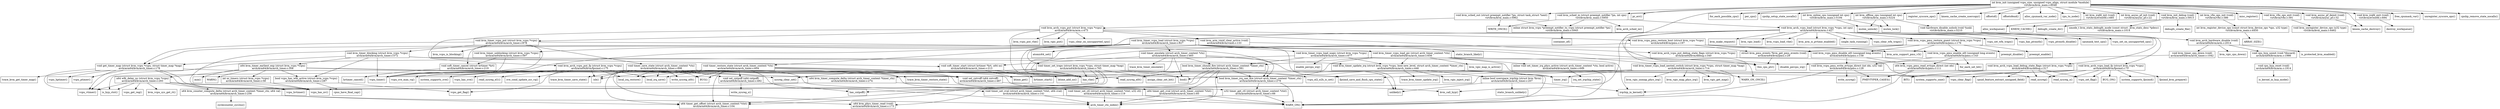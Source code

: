 // subgraph node: kvm_init
// subgraph edge: kvm_init->pr_err
// subgraph node: pr_err
// subgraph edge: kvm_init->WARN_ON_ONCE
// subgraph node: WARN_ON_ONCE
// subgraph edge: kvm_init->for_each_possible_cpu
// subgraph node: for_each_possible_cpu
// subgraph edge: kvm_init->per_cpu
// subgraph node: per_cpu
// subgraph edge: kvm_init->cpuhp_setup_state_nocalls
// subgraph node: cpuhp_setup_state_nocalls
// subgraph edge: kvm_init->kvm_online_cpu
// subgraph node: kvm_online_cpu
// subgraph edge: kvm_online_cpu->mutex_lock
// subgraph node: mutex_lock
// subgraph edge: kvm_online_cpu->mutex_unlock
// subgraph node: mutex_unlock
// subgraph edge: kvm_init->kvm_offline_cpu
// subgraph node: kvm_offline_cpu
// subgraph edge: kvm_offline_cpu->mutex_lock
// subgraph edge: kvm_offline_cpu->mutex_unlock
// subgraph edge: kvm_offline_cpu->hardware_disable_nolock
// subgraph node: hardware_disable_nolock
// subgraph edge: hardware_disable_nolock->kvm_arch_hardware_disable
// subgraph node: kvm_arch_hardware_disable
// subgraph edge: kvm_arch_hardware_disable->is_protected_kvm_enabled
// subgraph node: is_protected_kvm_enabled
// subgraph edge: kvm_arch_hardware_disable->cpu_hyp_uninit
// subgraph node: cpu_hyp_uninit
// subgraph edge: cpu_hyp_uninit->cpu_hyp_reset
// subgraph node: cpu_hyp_reset
// subgraph edge: cpu_hyp_reset->is_kernel_in_hyp_mode
// subgraph node: is_kernel_in_hyp_mode
// subgraph edge: kvm_arch_hardware_disable->kvm_timer_cpu_down
// subgraph node: kvm_timer_cpu_down
// subgraph edge: kvm_timer_cpu_down->disable_percpu_irq
// subgraph node: disable_percpu_irq
// subgraph edge: kvm_arch_hardware_disable->kvm_vgic_cpu_down
// subgraph node: kvm_vgic_cpu_down
// subgraph edge: kvm_init->register_syscore_ops
// subgraph node: register_syscore_ops
// subgraph edge: kvm_init->kmem_cache_create_usercopy
// subgraph node: kmem_cache_create_usercopy
// subgraph edge: kvm_init->offsetof
// subgraph node: offsetof
// subgraph edge: kvm_init->offsetofend
// subgraph node: offsetofend
// subgraph edge: kvm_init->alloc_cpumask_var_node
// subgraph node: alloc_cpumask_var_node
// subgraph edge: kvm_init->cpu_to_node
// subgraph node: cpu_to_node
// subgraph edge: kvm_init->kvm_irqfd_init
// subgraph node: kvm_irqfd_init
// subgraph edge: kvm_irqfd_init->alloc_workqueue
// subgraph node: alloc_workqueue
// subgraph edge: kvm_init->kvm_async_pf_init
// subgraph node: kvm_async_pf_init
// subgraph edge: kvm_async_pf_init->KMEM_CACHE
// subgraph node: KMEM_CACHE
// subgraph edge: kvm_init->kvm_sched_in
// subgraph node: kvm_sched_in
// subgraph edge: kvm_sched_in->WRITE_ONCE
// subgraph node: WRITE_ONCE
// subgraph edge: kvm_sched_in->kvm_arch_vcpu_load
// subgraph node: kvm_arch_vcpu_load
// subgraph edge: kvm_arch_vcpu_load->has_vhe
// subgraph node: has_vhe
// subgraph edge: kvm_arch_vcpu_load->kvm_call_hyp
// subgraph node: kvm_call_hyp
// subgraph edge: kvm_arch_vcpu_load->kvm_vcpu_pmu_restore_guest
// subgraph node: kvm_vcpu_pmu_restore_guest
// subgraph edge: kvm_vcpu_pmu_restore_guest->preempt_disable
// subgraph node: preempt_disable
// subgraph edge: kvm_vcpu_pmu_restore_guest->preempt_enable
// subgraph node: preempt_enable
// subgraph edge: kvm_vcpu_pmu_restore_guest->has_vhe
// subgraph edge: kvm_vcpu_pmu_restore_guest->kvm_arm_support_pmu_v3
// subgraph node: kvm_arm_support_pmu_v3
// subgraph edge: kvm_vcpu_pmu_restore_guest->kvm_get_pmu_events
// subgraph node: kvm_get_pmu_events
// subgraph edge: kvm_get_pmu_events->this_cpu_ptr
// subgraph node: this_cpu_ptr
// subgraph edge: kvm_vcpu_pmu_restore_guest->kvm_vcpu_pmu_enable_el0
// subgraph node: kvm_vcpu_pmu_enable_el0
// subgraph edge: kvm_vcpu_pmu_enable_el0->for_each_set_bit
// subgraph node: for_each_set_bit
// subgraph edge: kvm_vcpu_pmu_enable_el0->kvm_vcpu_pmu_read_evtype_direct
// subgraph node: kvm_vcpu_pmu_read_evtype_direct
// subgraph edge: kvm_vcpu_pmu_read_evtype_direct->WARN_ON
// subgraph node: WARN_ON
// subgraph edge: kvm_vcpu_pmu_read_evtype_direct->read_sysreg
// subgraph node: read_sysreg
// subgraph edge: kvm_vcpu_pmu_read_evtype_direct->PMEVTYPER_CASES
// subgraph node: PMEVTYPER_CASES
// subgraph edge: kvm_vcpu_pmu_enable_el0->kvm_vcpu_pmu_write_evtype_direct
// subgraph node: kvm_vcpu_pmu_write_evtype_direct
// subgraph edge: kvm_vcpu_pmu_write_evtype_direct->WARN_ON
// subgraph edge: kvm_vcpu_pmu_write_evtype_direct->PMEVTYPER_CASES
// subgraph edge: kvm_vcpu_pmu_write_evtype_direct->write_sysreg
// subgraph node: write_sysreg
// subgraph edge: kvm_vcpu_pmu_restore_guest->kvm_vcpu_pmu_disable_el0
// subgraph node: kvm_vcpu_pmu_disable_el0
// subgraph edge: kvm_vcpu_pmu_disable_el0->for_each_set_bit
// subgraph edge: kvm_vcpu_pmu_disable_el0->kvm_vcpu_pmu_read_evtype_direct
// subgraph edge: kvm_vcpu_pmu_disable_el0->kvm_vcpu_pmu_write_evtype_direct
// subgraph edge: kvm_arch_vcpu_load->kvm_make_request
// subgraph node: kvm_make_request
// subgraph edge: kvm_arch_vcpu_load->this_cpu_ptr
// subgraph edge: kvm_arch_vcpu_load->kvm_vgic_load
// subgraph node: kvm_vgic_load
// subgraph edge: kvm_arch_vcpu_load->kvm_timer_vcpu_load
// subgraph node: kvm_timer_vcpu_load
// subgraph edge: kvm_timer_vcpu_load->vcpu_has_nv
// subgraph node: vcpu_has_nv
// subgraph edge: kvm_timer_vcpu_load->get_timer_map
// subgraph node: get_timer_map
// subgraph edge: get_timer_map->vcpu_has_nv
// subgraph edge: get_timer_map->is_hyp_ctxt
// subgraph node: is_hyp_ctxt
// subgraph edge: get_timer_map->vcpu_hvtimer
// subgraph node: vcpu_hvtimer
// subgraph edge: get_timer_map->vcpu_hptimer
// subgraph node: vcpu_hptimer
// subgraph edge: get_timer_map->vcpu_vtimer
// subgraph node: vcpu_vtimer
// subgraph edge: get_timer_map->vcpu_ptimer
// subgraph node: vcpu_ptimer
// subgraph edge: get_timer_map->has_vhe
// subgraph edge: get_timer_map->trace_kvm_get_timer_map
// subgraph node: trace_kvm_get_timer_map
// subgraph edge: kvm_timer_vcpu_load->timer_emulate
// subgraph node: timer_emulate
// subgraph edge: timer_emulate->bool
// subgraph node: bool
// subgraph edge: timer_emulate->kvm_timer_should_fire
// subgraph node: kvm_timer_should_fire
// subgraph edge: kvm_timer_should_fire->kvm_phys_timer_read
// subgraph node: kvm_phys_timer_read
// subgraph edge: kvm_timer_should_fire->timer_get_offset
// subgraph node: timer_get_offset
// subgraph edge: kvm_timer_should_fire->arch_timer_ctx_index
// subgraph node: arch_timer_ctx_index
// subgraph edge: kvm_timer_should_fire->kvm_timer_irq_can_fire
// subgraph node: kvm_timer_irq_can_fire
// subgraph edge: kvm_timer_irq_can_fire->WARN_ON
// subgraph edge: kvm_timer_irq_can_fire->timer_get_ctl
// subgraph node: timer_get_ctl
// subgraph edge: timer_get_ctl->arch_timer_ctx_index
// subgraph edge: timer_get_ctl->WARN_ON
// subgraph edge: kvm_timer_should_fire->read_sysreg_el0
// subgraph node: read_sysreg_el0
// subgraph edge: kvm_timer_should_fire->timer_get_cval
// subgraph node: timer_get_cval
// subgraph edge: timer_get_cval->arch_timer_ctx_index
// subgraph edge: timer_get_cval->WARN_ON
// subgraph edge: timer_emulate->trace_kvm_timer_emulate
// subgraph node: trace_kvm_timer_emulate
// subgraph edge: timer_emulate->kvm_timer_update_irq
// subgraph node: kvm_timer_update_irq
// subgraph edge: kvm_timer_update_irq->WARN_ON
// subgraph edge: kvm_timer_update_irq->trace_kvm_timer_update_irq
// subgraph node: trace_kvm_timer_update_irq
// subgraph edge: kvm_timer_update_irq->timer_irq
// subgraph node: timer_irq
// subgraph edge: kvm_timer_update_irq->userspace_irqchip
// subgraph node: userspace_irqchip
// subgraph edge: userspace_irqchip->static_branch_unlikely
// subgraph node: static_branch_unlikely
// subgraph edge: userspace_irqchip->unlikely
// subgraph node: unlikely
// subgraph edge: userspace_irqchip->irqchip_in_kernel
// subgraph node: irqchip_in_kernel
// subgraph edge: kvm_timer_update_irq->kvm_vgic_inject_irq
// subgraph node: kvm_vgic_inject_irq
// subgraph edge: timer_emulate->kvm_timer_irq_can_fire
// subgraph edge: timer_emulate->soft_timer_start
// subgraph node: soft_timer_start
// subgraph edge: soft_timer_start->hrtimer_start
// subgraph node: hrtimer_start
// subgraph edge: soft_timer_start->ktime_add_ns
// subgraph node: ktime_add_ns
// subgraph edge: soft_timer_start->ktime_get
// subgraph node: ktime_get
// subgraph edge: timer_emulate->kvm_timer_compute_delta
// subgraph node: kvm_timer_compute_delta
// subgraph edge: kvm_timer_compute_delta->timer_get_cval
// subgraph edge: kvm_timer_compute_delta->kvm_counter_compute_delta
// subgraph node: kvm_counter_compute_delta
// subgraph edge: kvm_counter_compute_delta->kvm_phys_timer_read
// subgraph edge: kvm_counter_compute_delta->timer_get_offset
// subgraph edge: kvm_counter_compute_delta->cyclecounter_cyc2ns
// subgraph node: cyclecounter_cyc2ns
// subgraph edge: kvm_timer_vcpu_load->timer_restore_state
// subgraph node: timer_restore_state
// subgraph edge: timer_restore_state->BUG
// subgraph node: BUG
// subgraph edge: timer_restore_state->timer_get_offset
// subgraph edge: timer_restore_state->arch_timer_ctx_index
// subgraph edge: timer_restore_state->timer_get_cval
// subgraph edge: timer_restore_state->timer_get_ctl
// subgraph edge: timer_restore_state->vcpu_timer
// subgraph node: vcpu_timer
// subgraph edge: timer_restore_state->local_irq_save
// subgraph node: local_irq_save
// subgraph edge: timer_restore_state->write_sysreg_el0
// subgraph node: write_sysreg_el0
// subgraph edge: timer_restore_state->isb
// subgraph node: isb
// subgraph edge: timer_restore_state->set_cntvoff
// subgraph node: set_cntvoff
// subgraph edge: set_cntvoff->kvm_call_hyp
// subgraph edge: timer_restore_state->set_cntpoff
// subgraph node: set_cntpoff
// subgraph edge: set_cntpoff->has_cntpoff
// subgraph node: has_cntpoff
// subgraph edge: set_cntpoff->write_sysreg_s
// subgraph node: write_sysreg_s
// subgraph edge: timer_restore_state->local_irq_restore
// subgraph node: local_irq_restore
// subgraph edge: timer_restore_state->trace_kvm_timer_restore_state
// subgraph node: trace_kvm_timer_restore_state
// subgraph edge: kvm_timer_vcpu_load->unlikely
// subgraph edge: kvm_timer_vcpu_load->vcpu_timer
// subgraph edge: kvm_timer_vcpu_load->static_branch_likely
// subgraph node: static_branch_likely
// subgraph edge: kvm_timer_vcpu_load->kvm_timer_vcpu_load_nested_switch
// subgraph node: kvm_timer_vcpu_load_nested_switch
// subgraph edge: kvm_timer_vcpu_load_nested_switch->vcpu_hvtimer
// subgraph edge: kvm_timer_vcpu_load_nested_switch->timer_irq
// subgraph edge: kvm_timer_vcpu_load_nested_switch->irqchip_in_kernel
// subgraph edge: kvm_timer_vcpu_load_nested_switch->vcpu_el2_e2h_is_set
// subgraph node: vcpu_el2_e2h_is_set
// subgraph edge: kvm_timer_vcpu_load_nested_switch->WARN_ON_ONCE
// subgraph edge: kvm_timer_vcpu_load_nested_switch->kvm_vgic_get_map
// subgraph node: kvm_vgic_get_map
// subgraph edge: kvm_timer_vcpu_load_nested_switch->kvm_vgic_unmap_phys_irq
// subgraph node: kvm_vgic_unmap_phys_irq
// subgraph edge: kvm_timer_vcpu_load_nested_switch->kvm_vgic_map_phys_irq
// subgraph node: kvm_vgic_map_phys_irq
// subgraph edge: kvm_timer_vcpu_load->kvm_timer_vcpu_load_gic
// subgraph node: kvm_timer_vcpu_load_gic
// subgraph edge: kvm_timer_vcpu_load_gic->bool
// subgraph edge: kvm_timer_vcpu_load_gic->kvm_timer_should_fire
// subgraph edge: kvm_timer_vcpu_load_gic->kvm_timer_update_irq
// subgraph edge: kvm_timer_vcpu_load_gic->timer_irq
// subgraph edge: kvm_timer_vcpu_load_gic->irqchip_in_kernel
// subgraph edge: kvm_timer_vcpu_load_gic->kvm_vgic_map_is_active
// subgraph node: kvm_vgic_map_is_active
// subgraph edge: kvm_timer_vcpu_load_gic->set_timer_irq_phys_active
// subgraph node: set_timer_irq_phys_active
// subgraph edge: set_timer_irq_phys_active->WARN_ON
// subgraph edge: set_timer_irq_phys_active->irq_set_irqchip_state
// subgraph node: irq_set_irqchip_state
// subgraph edge: kvm_timer_vcpu_load->kvm_timer_vcpu_load_nogic
// subgraph node: kvm_timer_vcpu_load_nogic
// subgraph edge: kvm_timer_vcpu_load_nogic->vcpu_vtimer
// subgraph edge: kvm_timer_vcpu_load_nogic->kvm_timer_should_fire
// subgraph edge: kvm_timer_vcpu_load_nogic->kvm_timer_update_irq
// subgraph edge: kvm_timer_vcpu_load_nogic->disable_percpu_irq
// subgraph edge: kvm_timer_vcpu_load_nogic->enable_percpu_irq
// subgraph node: enable_percpu_irq
// subgraph edge: kvm_timer_vcpu_load->kvm_timer_unblocking
// subgraph node: kvm_timer_unblocking
// subgraph edge: kvm_timer_unblocking->soft_timer_cancel
// subgraph node: soft_timer_cancel
// subgraph edge: soft_timer_cancel->hrtimer_cancel
// subgraph node: hrtimer_cancel
// subgraph edge: kvm_timer_unblocking->vcpu_timer
// subgraph edge: kvm_timer_vcpu_load->timer_set_traps
// subgraph node: timer_set_traps
// subgraph edge: timer_set_traps->vcpu_has_nv
// subgraph edge: timer_set_traps->is_hyp_ctxt
// subgraph edge: timer_set_traps->has_vhe
// subgraph edge: timer_set_traps->timer_get_offset
// subgraph edge: timer_set_traps->bool
// subgraph edge: timer_set_traps->has_cntpoff
// subgraph edge: timer_set_traps->vcpu_el2_e2h_is_set
// subgraph edge: timer_set_traps->sysreg_clear_set
// subgraph node: sysreg_clear_set
// subgraph edge: timer_set_traps->assign_clear_set_bit
// subgraph node: assign_clear_set_bit
// subgraph edge: kvm_arch_vcpu_load->kvm_vcpu_load_vhe
// subgraph node: kvm_vcpu_load_vhe
// subgraph edge: kvm_arch_vcpu_load->kvm_arch_vcpu_load_fp
// subgraph node: kvm_arch_vcpu_load_fp
// subgraph edge: kvm_arch_vcpu_load_fp->BUG_ON
// subgraph node: BUG_ON
// subgraph edge: kvm_arch_vcpu_load_fp->read_sysreg
// subgraph edge: kvm_arch_vcpu_load_fp->vcpu_clear_flag
// subgraph node: vcpu_clear_flag
// subgraph edge: kvm_arch_vcpu_load_fp->system_supports_sme
// subgraph node: system_supports_sme
// subgraph edge: kvm_arch_vcpu_load_fp->fpsimd_save_and_flush_cpu_state
// subgraph node: fpsimd_save_and_flush_cpu_state
// subgraph edge: kvm_arch_vcpu_load_fp->system_supports_fpsimd
// subgraph node: system_supports_fpsimd
// subgraph edge: kvm_arch_vcpu_load_fp->fpsimd_kvm_prepare
// subgraph node: fpsimd_kvm_prepare
// subgraph edge: kvm_arch_vcpu_load_fp->vcpu_set_flag
// subgraph node: vcpu_set_flag
// subgraph edge: kvm_arch_vcpu_load_fp->read_sysreg_s
// subgraph node: read_sysreg_s
// subgraph edge: kvm_arch_vcpu_load->kvm_arm_is_pvtime_enabled
// subgraph node: kvm_arm_is_pvtime_enabled
// subgraph edge: kvm_arch_vcpu_load->single_task_running
// subgraph node: single_task_running
// subgraph edge: kvm_arch_vcpu_load->vcpu_clear_wfx_traps
// subgraph node: vcpu_clear_wfx_traps
// subgraph edge: kvm_arch_vcpu_load->vcpu_set_wfx_traps
// subgraph node: vcpu_set_wfx_traps
// subgraph edge: kvm_arch_vcpu_load->vcpu_has_ptrauth
// subgraph node: vcpu_has_ptrauth
// subgraph edge: kvm_arch_vcpu_load->vcpu_ptrauth_disable
// subgraph node: vcpu_ptrauth_disable
// subgraph edge: kvm_arch_vcpu_load->kvm_arch_vcpu_load_debug_state_flags
// subgraph node: kvm_arch_vcpu_load_debug_state_flags
// subgraph edge: kvm_arch_vcpu_load_debug_state_flags->has_vhe
// subgraph edge: kvm_arch_vcpu_load_debug_state_flags->read_sysreg
// subgraph edge: kvm_arch_vcpu_load_debug_state_flags->BIT
// subgraph node: BIT
// subgraph edge: kvm_arch_vcpu_load_debug_state_flags->vcpu_set_flag
// subgraph edge: kvm_arch_vcpu_load_debug_state_flags->read_sysreg_s
// subgraph edge: kvm_arch_vcpu_load_debug_state_flags->cpuid_feature_extract_unsigned_field
// subgraph node: cpuid_feature_extract_unsigned_field
// subgraph edge: kvm_arch_vcpu_load->cpumask_test_cpu
// subgraph node: cpumask_test_cpu
// subgraph edge: kvm_arch_vcpu_load->vcpu_set_on_unsupported_cpu
// subgraph node: vcpu_set_on_unsupported_cpu
// subgraph edge: kvm_sched_in->preempt_notifier_to_vcpu
// subgraph node: preempt_notifier_to_vcpu
// subgraph edge: preempt_notifier_to_vcpu->container_of
// subgraph node: container_of
// subgraph edge: kvm_sched_in->kvm_arch_sched_in
// subgraph node: kvm_arch_sched_in
// subgraph edge: kvm_init->kvm_sched_out
// subgraph node: kvm_sched_out
// subgraph edge: kvm_sched_out->WRITE_ONCE
// subgraph edge: kvm_sched_out->kvm_arch_vcpu_put
// subgraph node: kvm_arch_vcpu_put
// subgraph edge: kvm_arch_vcpu_put->has_vhe
// subgraph edge: kvm_arch_vcpu_put->kvm_arch_vcpu_put_debug_state_flags
// subgraph node: kvm_arch_vcpu_put_debug_state_flags
// subgraph edge: kvm_arch_vcpu_put_debug_state_flags->vcpu_clear_flag
// subgraph edge: kvm_arch_vcpu_put->kvm_arch_vcpu_put_fp
// subgraph node: kvm_arch_vcpu_put_fp
// subgraph edge: kvm_arch_vcpu_put_fp->vcpu_has_sve
// subgraph node: vcpu_has_sve
// subgraph edge: kvm_arch_vcpu_put_fp->vcpu_get_flag
// subgraph node: vcpu_get_flag
// subgraph edge: kvm_arch_vcpu_put_fp->has_vhe
// subgraph edge: kvm_arch_vcpu_put_fp->local_irq_save
// subgraph edge: kvm_arch_vcpu_put_fp->isb
// subgraph edge: kvm_arch_vcpu_put_fp->local_irq_restore
// subgraph edge: kvm_arch_vcpu_put_fp->system_supports_sme
// subgraph edge: kvm_arch_vcpu_put_fp->sysreg_clear_set
// subgraph edge: kvm_arch_vcpu_put_fp->read_sysreg_el1
// subgraph node: read_sysreg_el1
// subgraph edge: kvm_arch_vcpu_put_fp->sve_cond_update_zcr_vq
// subgraph node: sve_cond_update_zcr_vq
// subgraph edge: kvm_arch_vcpu_put_fp->vcpu_sve_max_vq
// subgraph node: vcpu_sve_max_vq
// subgraph edge: kvm_arch_vcpu_put_fp->fpsimd_save_and_flush_cpu_state
// subgraph edge: kvm_arch_vcpu_put_fp->system_supports_sve
// subgraph node: system_supports_sve
// subgraph edge: kvm_arch_vcpu_put->kvm_vcpu_put_vhe
// subgraph node: kvm_vcpu_put_vhe
// subgraph edge: kvm_arch_vcpu_put->kvm_timer_vcpu_put
// subgraph node: kvm_timer_vcpu_put
// subgraph edge: kvm_timer_vcpu_put->get_timer_map
// subgraph edge: kvm_timer_vcpu_put->soft_timer_cancel
// subgraph edge: kvm_timer_vcpu_put->timer_save_state
// subgraph node: timer_save_state
// subgraph edge: timer_save_state->BUG
// subgraph edge: timer_save_state->timer_set_cval
// subgraph node: timer_set_cval
// subgraph edge: timer_set_cval->arch_timer_ctx_index
// subgraph edge: timer_set_cval->WARN_ON
// subgraph edge: timer_save_state->timer_get_offset
// subgraph edge: timer_save_state->timer_set_ctl
// subgraph node: timer_set_ctl
// subgraph edge: timer_set_ctl->arch_timer_ctx_index
// subgraph edge: timer_set_ctl->WARN_ON
// subgraph edge: timer_save_state->arch_timer_ctx_index
// subgraph edge: timer_save_state->read_sysreg_el0
// subgraph edge: timer_save_state->vcpu_timer
// subgraph edge: timer_save_state->local_irq_save
// subgraph edge: timer_save_state->write_sysreg_el0
// subgraph edge: timer_save_state->isb
// subgraph edge: timer_save_state->set_cntvoff
// subgraph edge: timer_save_state->set_cntpoff
// subgraph edge: timer_save_state->trace_kvm_timer_save_state
// subgraph node: trace_kvm_timer_save_state
// subgraph edge: timer_save_state->local_irq_restore
// subgraph edge: kvm_timer_vcpu_put->unlikely
// subgraph edge: kvm_timer_vcpu_put->vcpu_timer
// subgraph edge: kvm_timer_vcpu_put->kvm_vcpu_is_blocking
// subgraph node: kvm_vcpu_is_blocking
// subgraph edge: kvm_timer_vcpu_put->kvm_timer_blocking
// subgraph node: kvm_timer_blocking
// subgraph edge: kvm_timer_blocking->get_timer_map
// subgraph edge: kvm_timer_blocking->kvm_timer_irq_can_fire
// subgraph edge: kvm_timer_blocking->soft_timer_start
// subgraph edge: kvm_timer_blocking->vcpu_timer
// subgraph edge: kvm_timer_blocking->vcpu_has_wfit_active
// subgraph node: vcpu_has_wfit_active
// subgraph edge: vcpu_has_wfit_active->vcpu_get_flag
// subgraph edge: vcpu_has_wfit_active->cpus_have_final_cap
// subgraph node: cpus_have_final_cap
// subgraph edge: kvm_timer_blocking->kvm_timer_earliest_exp
// subgraph node: kvm_timer_earliest_exp
// subgraph edge: kvm_timer_earliest_exp->kvm_timer_irq_can_fire
// subgraph edge: kvm_timer_earliest_exp->kvm_timer_compute_delta
// subgraph edge: kvm_timer_earliest_exp->min
// subgraph node: min
// subgraph edge: kvm_timer_earliest_exp->vcpu_has_wfit_active
// subgraph edge: kvm_timer_earliest_exp->nr_timers
// subgraph node: nr_timers
// subgraph edge: nr_timers->vcpu_has_nv
// subgraph edge: kvm_timer_earliest_exp->WARN
// subgraph node: WARN
// subgraph edge: kvm_timer_earliest_exp->wfit_delay_ns
// subgraph node: wfit_delay_ns
// subgraph edge: wfit_delay_ns->vcpu_has_nv
// subgraph edge: wfit_delay_ns->is_hyp_ctxt
// subgraph edge: wfit_delay_ns->vcpu_hvtimer
// subgraph edge: wfit_delay_ns->vcpu_vtimer
// subgraph edge: wfit_delay_ns->kvm_counter_compute_delta
// subgraph edge: wfit_delay_ns->vcpu_get_reg
// subgraph node: vcpu_get_reg
// subgraph edge: wfit_delay_ns->kvm_vcpu_sys_get_rt
// subgraph node: kvm_vcpu_sys_get_rt
// subgraph edge: kvm_arch_vcpu_put->kvm_vgic_put
// subgraph node: kvm_vgic_put
// subgraph edge: kvm_arch_vcpu_put->kvm_vcpu_pmu_restore_host
// subgraph node: kvm_vcpu_pmu_restore_host
// subgraph edge: kvm_vcpu_pmu_restore_host->has_vhe
// subgraph edge: kvm_vcpu_pmu_restore_host->kvm_arm_support_pmu_v3
// subgraph edge: kvm_vcpu_pmu_restore_host->kvm_get_pmu_events
// subgraph edge: kvm_vcpu_pmu_restore_host->kvm_vcpu_pmu_enable_el0
// subgraph edge: kvm_vcpu_pmu_restore_host->kvm_vcpu_pmu_disable_el0
// subgraph edge: kvm_arch_vcpu_put->kvm_arm_vmid_clear_active
// subgraph node: kvm_arm_vmid_clear_active
// subgraph edge: kvm_arm_vmid_clear_active->this_cpu_ptr
// subgraph edge: kvm_arm_vmid_clear_active->atomic64_set
// subgraph node: atomic64_set
// subgraph edge: kvm_arch_vcpu_put->vcpu_clear_on_unsupported_cpu
// subgraph node: vcpu_clear_on_unsupported_cpu
// subgraph edge: kvm_sched_out->preempt_notifier_to_vcpu
// subgraph edge: kvm_init->kvm_init_debug
// subgraph node: kvm_init_debug
// subgraph edge: kvm_init_debug->debugfs_create_dir
// subgraph node: debugfs_create_dir
// subgraph edge: kvm_init_debug->kvm_stats_debugfs_mode
// subgraph node: kvm_stats_debugfs_mode
// subgraph edge: kvm_init_debug->debugfs_create_file
// subgraph node: debugfs_create_file
// subgraph edge: kvm_init->kvm_vfio_ops_init
// subgraph node: kvm_vfio_ops_init
// subgraph edge: kvm_vfio_ops_init->kvm_register_device_ops
// subgraph node: kvm_register_device_ops
// subgraph edge: kvm_register_device_ops->ARRAY_SIZE
// subgraph node: ARRAY_SIZE
// subgraph edge: kvm_init->misc_register
// subgraph node: misc_register
// subgraph edge: kvm_init->kvm_vfio_ops_exit
// subgraph node: kvm_vfio_ops_exit
// subgraph edge: kvm_vfio_ops_exit->kvm_unregister_device_ops
// subgraph node: kvm_unregister_device_ops
// subgraph edge: kvm_init->kvm_async_pf_deinit
// subgraph node: kvm_async_pf_deinit
// subgraph edge: kvm_async_pf_deinit->kmem_cache_destroy
// subgraph node: kmem_cache_destroy
// subgraph edge: kvm_init->kvm_irqfd_exit
// subgraph node: kvm_irqfd_exit
// subgraph edge: kvm_irqfd_exit->destroy_workqueue
// subgraph node: destroy_workqueue
// subgraph edge: kvm_init->free_cpumask_var
// subgraph node: free_cpumask_var
// subgraph edge: kvm_init->kmem_cache_destroy
// subgraph edge: kvm_init->unregister_syscore_ops
// subgraph node: unregister_syscore_ops
// subgraph edge: kvm_init->cpuhp_remove_state_nocalls
// subgraph node: cpuhp_remove_state_nocalls
digraph gvpr_result {
	node [shape=box];
	vcpu_has_sve	[label="vcpu_has_sve()"];
	vcpu_get_flag	[label="vcpu_get_flag()"];
	vcpu_has_nv	[label="vcpu_has_nv()"];
	BUG	[label="BUG()"];
	get_timer_map	[label="void get_timer_map (struct kvm_vcpu *vcpu, struct timer_map *map)
arch/arm64/kvm/arch_timer.c:178"];
	get_timer_map -> vcpu_has_nv;
	is_hyp_ctxt	[label="is_hyp_ctxt()"];
	get_timer_map -> is_hyp_ctxt;
	vcpu_hvtimer	[label="vcpu_hvtimer()"];
	get_timer_map -> vcpu_hvtimer;
	vcpu_hptimer	[label="vcpu_hptimer()"];
	get_timer_map -> vcpu_hptimer;
	vcpu_vtimer	[label="vcpu_vtimer()"];
	get_timer_map -> vcpu_vtimer;
	vcpu_ptimer	[label="vcpu_ptimer()"];
	get_timer_map -> vcpu_ptimer;
	has_vhe	[label="has_vhe()"];
	get_timer_map -> has_vhe;
	trace_kvm_get_timer_map	[label="trace_kvm_get_timer_map()"];
	get_timer_map -> trace_kvm_get_timer_map;
	soft_timer_cancel	[label="void soft_timer_cancel (struct hrtimer *hrt)
arch/arm64/kvm/arch_timer.c:219"];
	hrtimer_cancel	[label="hrtimer_cancel()"];
	soft_timer_cancel -> hrtimer_cancel;
	timer_emulate	[label="void timer_emulate (struct arch_timer_context *ctx)
arch/arm64/kvm/arch_timer.c:465"];
	bool	[label="bool()"];
	timer_emulate -> bool;
	kvm_timer_should_fire	[label="bool kvm_timer_should_fire (struct arch_timer_context *timer_ctx)
arch/arm64/kvm/arch_timer.c:381"];
	timer_emulate -> kvm_timer_should_fire;
	trace_kvm_timer_emulate	[label="trace_kvm_timer_emulate()"];
	timer_emulate -> trace_kvm_timer_emulate;
	kvm_timer_update_irq	[label="void kvm_timer_update_irq (struct kvm_vcpu *vcpu, bool new_level, struct arch_timer_context *timer_ctx)
arch/arm64/kvm/arch_timer.c:\
446"];
	timer_emulate -> kvm_timer_update_irq;
	kvm_timer_irq_can_fire	[label="bool kvm_timer_irq_can_fire (struct arch_timer_context *timer_ctx)
arch/arm64/kvm/arch_timer.c:279"];
	timer_emulate -> kvm_timer_irq_can_fire;
	soft_timer_start	[label="void soft_timer_start (struct hrtimer *hrt, u64 ns)
arch/arm64/kvm/arch_timer.c:213"];
	timer_emulate -> soft_timer_start;
	kvm_timer_compute_delta	[label="u64 kvm_timer_compute_delta (struct arch_timer_context *timer_ctx)
arch/arm64/kvm/arch_timer.c:274"];
	timer_emulate -> kvm_timer_compute_delta;
	preempt_disable	[label="preempt_disable()"];
	timer_save_state	[label="void timer_save_state (struct arch_timer_context *ctx)
arch/arm64/kvm/arch_timer.c:498"];
	timer_save_state -> BUG;
	timer_set_cval	[label="void timer_set_cval (struct arch_timer_context *ctxt, u64 cval)
arch/arm64/kvm/arch_timer.c:141"];
	timer_save_state -> timer_set_cval;
	timer_get_offset	[label="u64 timer_get_offset (struct arch_timer_context *ctxt)
arch/arm64/kvm/arch_timer.c:104"];
	timer_save_state -> timer_get_offset;
	timer_set_ctl	[label="void timer_set_ctl (struct arch_timer_context *ctxt, u32 ctl)
arch/arm64/kvm/arch_timer.c:119"];
	timer_save_state -> timer_set_ctl;
	arch_timer_ctx_index	[label="arch_timer_ctx_index()"];
	timer_save_state -> arch_timer_ctx_index;
	read_sysreg_el0	[label="read_sysreg_el0()"];
	timer_save_state -> read_sysreg_el0;
	vcpu_timer	[label="vcpu_timer()"];
	timer_save_state -> vcpu_timer;
	local_irq_save	[label="local_irq_save()"];
	timer_save_state -> local_irq_save;
	write_sysreg_el0	[label="write_sysreg_el0()"];
	timer_save_state -> write_sysreg_el0;
	isb	[label="isb()"];
	timer_save_state -> isb;
	set_cntvoff	[label="void set_cntvoff (u64 cntvoff)
arch/arm64/kvm/arch_timer.c:487"];
	timer_save_state -> set_cntvoff;
	set_cntpoff	[label="void set_cntpoff (u64 cntpoff)
arch/arm64/kvm/arch_timer.c:492"];
	timer_save_state -> set_cntpoff;
	trace_kvm_timer_save_state	[label="trace_kvm_timer_save_state()"];
	timer_save_state -> trace_kvm_timer_save_state;
	local_irq_restore	[label="local_irq_restore()"];
	timer_save_state -> local_irq_restore;
	timer_restore_state	[label="void timer_restore_state (struct arch_timer_context *ctx)
arch/arm64/kvm/arch_timer.c:604"];
	timer_restore_state -> BUG;
	timer_restore_state -> timer_get_offset;
	timer_restore_state -> arch_timer_ctx_index;
	timer_get_cval	[label="u64 timer_get_cval (struct arch_timer_context *ctxt)
arch/arm64/kvm/arch_timer.c:85"];
	timer_restore_state -> timer_get_cval;
	timer_get_ctl	[label="u32 timer_get_ctl (struct arch_timer_context *ctxt)
arch/arm64/kvm/arch_timer.c:66"];
	timer_restore_state -> timer_get_ctl;
	timer_restore_state -> vcpu_timer;
	timer_restore_state -> local_irq_save;
	timer_restore_state -> write_sysreg_el0;
	timer_restore_state -> isb;
	timer_restore_state -> set_cntvoff;
	timer_restore_state -> set_cntpoff;
	timer_restore_state -> local_irq_restore;
	trace_kvm_timer_restore_state	[label="trace_kvm_timer_restore_state()"];
	timer_restore_state -> trace_kvm_timer_restore_state;
	preempt_enable	[label="preempt_enable()"];
	timer_set_cval -> arch_timer_ctx_index;
	WARN_ON	[label="WARN_ON()"];
	timer_set_cval -> WARN_ON;
	kvm_phys_timer_read	[label="u64 kvm_phys_timer_read (void)
arch/arm64/kvm/arch_timer.c:173"];
	timer_set_ctl -> arch_timer_ctx_index;
	timer_set_ctl -> WARN_ON;
	kvm_timer_should_fire -> kvm_phys_timer_read;
	kvm_timer_should_fire -> timer_get_offset;
	kvm_timer_should_fire -> arch_timer_ctx_index;
	kvm_timer_should_fire -> kvm_timer_irq_can_fire;
	kvm_timer_should_fire -> read_sysreg_el0;
	kvm_timer_should_fire -> timer_get_cval;
	kvm_timer_update_irq -> WARN_ON;
	trace_kvm_timer_update_irq	[label="trace_kvm_timer_update_irq()"];
	kvm_timer_update_irq -> trace_kvm_timer_update_irq;
	timer_irq	[label="timer_irq()"];
	kvm_timer_update_irq -> timer_irq;
	userspace_irqchip	[label="inline bool userspace_irqchip (struct kvm *kvm)
arch/arm64/kvm/arch_timer.c:207"];
	kvm_timer_update_irq -> userspace_irqchip;
	kvm_vgic_inject_irq	[label="kvm_vgic_inject_irq()"];
	kvm_timer_update_irq -> kvm_vgic_inject_irq;
	kvm_timer_irq_can_fire -> WARN_ON;
	kvm_timer_irq_can_fire -> timer_get_ctl;
	hrtimer_start	[label="hrtimer_start()"];
	soft_timer_start -> hrtimer_start;
	ktime_add_ns	[label="ktime_add_ns()"];
	soft_timer_start -> ktime_add_ns;
	ktime_get	[label="ktime_get()"];
	soft_timer_start -> ktime_get;
	kvm_timer_compute_delta -> timer_get_cval;
	kvm_counter_compute_delta	[label="u64 kvm_counter_compute_delta (struct arch_timer_context *timer_ctx, u64 val)
arch/arm64/kvm/arch_timer.c:256"];
	kvm_timer_compute_delta -> kvm_counter_compute_delta;
	timer_get_cval -> arch_timer_ctx_index;
	timer_get_cval -> WARN_ON;
	timer_get_ctl -> arch_timer_ctx_index;
	timer_get_ctl -> WARN_ON;
	static_branch_unlikely	[label="static_branch_unlikely()"];
	userspace_irqchip -> static_branch_unlikely;
	unlikely	[label="unlikely()"];
	userspace_irqchip -> unlikely;
	irqchip_in_kernel	[label="irqchip_in_kernel()"];
	userspace_irqchip -> irqchip_in_kernel;
	kvm_counter_compute_delta -> kvm_phys_timer_read;
	kvm_counter_compute_delta -> timer_get_offset;
	cyclecounter_cyc2ns	[label="cyclecounter_cyc2ns()"];
	kvm_counter_compute_delta -> cyclecounter_cyc2ns;
	kvm_call_hyp	[label="kvm_call_hyp()"];
	set_cntvoff -> kvm_call_hyp;
	has_cntpoff	[label="has_cntpoff()"];
	set_cntpoff -> has_cntpoff;
	write_sysreg_s	[label="write_sysreg_s()"];
	set_cntpoff -> write_sysreg_s;
	cpus_have_final_cap	[label="cpus_have_final_cap()"];
	BUG_ON	[label="BUG_ON()"];
	read_sysreg	[label="read_sysreg()"];
	BIT	[label="BIT()"];
	kvm_vcpu_pmu_restore_guest	[label="void kvm_vcpu_pmu_restore_guest (struct kvm_vcpu *vcpu)
arch/arm64/kvm/pmu.c:176"];
	kvm_vcpu_pmu_restore_guest -> preempt_disable;
	kvm_vcpu_pmu_restore_guest -> preempt_enable;
	kvm_vcpu_pmu_restore_guest -> has_vhe;
	kvm_arm_support_pmu_v3	[label="kvm_arm_support_pmu_v3()"];
	kvm_vcpu_pmu_restore_guest -> kvm_arm_support_pmu_v3;
	kvm_get_pmu_events	[label="struct kvm_pmu_events *kvm_get_pmu_events (void)
arch/arm64/kvm/pmu.c:29"];
	kvm_vcpu_pmu_restore_guest -> kvm_get_pmu_events;
	kvm_vcpu_pmu_enable_el0	[label="void kvm_vcpu_pmu_enable_el0 (unsigned long events)
arch/arm64/kvm/pmu.c:143"];
	kvm_vcpu_pmu_restore_guest -> kvm_vcpu_pmu_enable_el0;
	kvm_vcpu_pmu_disable_el0	[label="void kvm_vcpu_pmu_disable_el0 (unsigned long events)
arch/arm64/kvm/pmu.c:158"];
	kvm_vcpu_pmu_restore_guest -> kvm_vcpu_pmu_disable_el0;
	container_of	[label="container_of()"];
	kvm_make_request	[label="kvm_make_request()"];
	for_each_set_bit	[label="for_each_set_bit()"];
	WRITE_ONCE	[label="WRITE_ONCE()"];
	this_cpu_ptr	[label="this_cpu_ptr()"];
	kvm_get_pmu_events -> this_cpu_ptr;
	kvm_vcpu_pmu_enable_el0 -> for_each_set_bit;
	kvm_vcpu_pmu_read_evtype_direct	[label="u64 kvm_vcpu_pmu_read_evtype_direct (int idx)
arch/arm64/kvm/pmu.c:111"];
	kvm_vcpu_pmu_enable_el0 -> kvm_vcpu_pmu_read_evtype_direct;
	kvm_vcpu_pmu_write_evtype_direct	[label="void kvm_vcpu_pmu_write_evtype_direct (int idx, u32 val)
arch/arm64/kvm/pmu.c:128"];
	kvm_vcpu_pmu_enable_el0 -> kvm_vcpu_pmu_write_evtype_direct;
	kvm_vcpu_pmu_disable_el0 -> for_each_set_bit;
	kvm_vcpu_pmu_disable_el0 -> kvm_vcpu_pmu_read_evtype_direct;
	kvm_vcpu_pmu_disable_el0 -> kvm_vcpu_pmu_write_evtype_direct;
	kvm_vcpu_pmu_read_evtype_direct -> WARN_ON;
	kvm_vcpu_pmu_read_evtype_direct -> read_sysreg;
	PMEVTYPER_CASES	[label="PMEVTYPER_CASES()"];
	kvm_vcpu_pmu_read_evtype_direct -> PMEVTYPER_CASES;
	kvm_vcpu_pmu_write_evtype_direct -> WARN_ON;
	kvm_vcpu_pmu_write_evtype_direct -> PMEVTYPER_CASES;
	write_sysreg	[label="write_sysreg()"];
	kvm_vcpu_pmu_write_evtype_direct -> write_sysreg;
	vcpu_el2_e2h_is_set	[label="vcpu_el2_e2h_is_set()"];
	is_protected_kvm_enabled	[label="is_protected_kvm_enabled()"];
	is_kernel_in_hyp_mode	[label="is_kernel_in_hyp_mode()"];
	pr_err	[label="pr_err()"];
	min	[label="min()"];
	mutex_lock	[label="mutex_lock()"];
	mutex_unlock	[label="mutex_unlock()"];
	WARN_ON_ONCE	[label="WARN_ON_ONCE()"];
	vcpu_get_reg	[label="vcpu_get_reg()"];
	kvm_arch_vcpu_put	[label="void kvm_arch_vcpu_put (struct kvm_vcpu *vcpu)
arch/arm64/kvm/arm.c:473"];
	kvm_arch_vcpu_put -> has_vhe;
	kvm_arch_vcpu_put_debug_state_flags	[label="void kvm_arch_vcpu_put_debug_state_flags (struct kvm_vcpu *vcpu)
arch/arm64/kvm/debug.c:340"];
	kvm_arch_vcpu_put -> kvm_arch_vcpu_put_debug_state_flags;
	kvm_arch_vcpu_put_fp	[label="void kvm_arch_vcpu_put_fp (struct kvm_vcpu *vcpu)
arch/arm64/kvm/fpsimd.c:175"];
	kvm_arch_vcpu_put -> kvm_arch_vcpu_put_fp;
	kvm_vcpu_put_vhe	[label="kvm_vcpu_put_vhe()"];
	kvm_arch_vcpu_put -> kvm_vcpu_put_vhe;
	kvm_timer_vcpu_put	[label="void kvm_timer_vcpu_put (struct kvm_vcpu *vcpu)
arch/arm64/kvm/arch_timer.c:878"];
	kvm_arch_vcpu_put -> kvm_timer_vcpu_put;
	kvm_vgic_put	[label="kvm_vgic_put()"];
	kvm_arch_vcpu_put -> kvm_vgic_put;
	kvm_vcpu_pmu_restore_host	[label="void kvm_vcpu_pmu_restore_host (struct kvm_vcpu *vcpu)
arch/arm64/kvm/pmu.c:197"];
	kvm_arch_vcpu_put -> kvm_vcpu_pmu_restore_host;
	kvm_arm_vmid_clear_active	[label="void kvm_arm_vmid_clear_active (void)
arch/arm64/kvm/vmid.c:133"];
	kvm_arch_vcpu_put -> kvm_arm_vmid_clear_active;
	vcpu_clear_on_unsupported_cpu	[label="vcpu_clear_on_unsupported_cpu()"];
	kvm_arch_vcpu_put -> vcpu_clear_on_unsupported_cpu;
	kvm_arch_vcpu_load	[label="void kvm_arch_vcpu_load (struct kvm_vcpu *vcpu, int cpu)
arch/arm64/kvm/arm.c:427"];
	kvm_arch_vcpu_load -> has_vhe;
	kvm_arch_vcpu_load -> kvm_call_hyp;
	kvm_arch_vcpu_load -> kvm_vcpu_pmu_restore_guest;
	kvm_arch_vcpu_load -> kvm_make_request;
	kvm_arch_vcpu_load -> this_cpu_ptr;
	kvm_vgic_load	[label="kvm_vgic_load()"];
	kvm_arch_vcpu_load -> kvm_vgic_load;
	kvm_timer_vcpu_load	[label="void kvm_timer_vcpu_load (struct kvm_vcpu *vcpu)
arch/arm64/kvm/arch_timer.c:827"];
	kvm_arch_vcpu_load -> kvm_timer_vcpu_load;
	kvm_vcpu_load_vhe	[label="kvm_vcpu_load_vhe()"];
	kvm_arch_vcpu_load -> kvm_vcpu_load_vhe;
	kvm_arch_vcpu_load_fp	[label="void kvm_arch_vcpu_load_fp (struct kvm_vcpu *vcpu)
arch/arm64/kvm/fpsimd.c:75"];
	kvm_arch_vcpu_load -> kvm_arch_vcpu_load_fp;
	kvm_arm_is_pvtime_enabled	[label="kvm_arm_is_pvtime_enabled()"];
	kvm_arch_vcpu_load -> kvm_arm_is_pvtime_enabled;
	single_task_running	[label="single_task_running()"];
	kvm_arch_vcpu_load -> single_task_running;
	vcpu_clear_wfx_traps	[label="vcpu_clear_wfx_traps()"];
	kvm_arch_vcpu_load -> vcpu_clear_wfx_traps;
	vcpu_set_wfx_traps	[label="vcpu_set_wfx_traps()"];
	kvm_arch_vcpu_load -> vcpu_set_wfx_traps;
	vcpu_has_ptrauth	[label="vcpu_has_ptrauth()"];
	kvm_arch_vcpu_load -> vcpu_has_ptrauth;
	vcpu_ptrauth_disable	[label="vcpu_ptrauth_disable()"];
	kvm_arch_vcpu_load -> vcpu_ptrauth_disable;
	kvm_arch_vcpu_load_debug_state_flags	[label="void kvm_arch_vcpu_load_debug_state_flags (struct kvm_vcpu *vcpu)
arch/arm64/kvm/debug.c:317"];
	kvm_arch_vcpu_load -> kvm_arch_vcpu_load_debug_state_flags;
	cpumask_test_cpu	[label="cpumask_test_cpu()"];
	kvm_arch_vcpu_load -> cpumask_test_cpu;
	vcpu_set_on_unsupported_cpu	[label="vcpu_set_on_unsupported_cpu()"];
	kvm_arch_vcpu_load -> vcpu_set_on_unsupported_cpu;
	vcpu_clear_flag	[label="vcpu_clear_flag()"];
	kvm_arch_vcpu_put_debug_state_flags -> vcpu_clear_flag;
	kvm_arch_vcpu_put_fp -> vcpu_has_sve;
	kvm_arch_vcpu_put_fp -> vcpu_get_flag;
	kvm_arch_vcpu_put_fp -> has_vhe;
	kvm_arch_vcpu_put_fp -> local_irq_save;
	kvm_arch_vcpu_put_fp -> isb;
	kvm_arch_vcpu_put_fp -> local_irq_restore;
	system_supports_sme	[label="system_supports_sme()"];
	kvm_arch_vcpu_put_fp -> system_supports_sme;
	sysreg_clear_set	[label="sysreg_clear_set()"];
	kvm_arch_vcpu_put_fp -> sysreg_clear_set;
	read_sysreg_el1	[label="read_sysreg_el1()"];
	kvm_arch_vcpu_put_fp -> read_sysreg_el1;
	sve_cond_update_zcr_vq	[label="sve_cond_update_zcr_vq()"];
	kvm_arch_vcpu_put_fp -> sve_cond_update_zcr_vq;
	vcpu_sve_max_vq	[label="vcpu_sve_max_vq()"];
	kvm_arch_vcpu_put_fp -> vcpu_sve_max_vq;
	fpsimd_save_and_flush_cpu_state	[label="fpsimd_save_and_flush_cpu_state()"];
	kvm_arch_vcpu_put_fp -> fpsimd_save_and_flush_cpu_state;
	system_supports_sve	[label="system_supports_sve()"];
	kvm_arch_vcpu_put_fp -> system_supports_sve;
	kvm_timer_vcpu_put -> get_timer_map;
	kvm_timer_vcpu_put -> soft_timer_cancel;
	kvm_timer_vcpu_put -> timer_save_state;
	kvm_timer_vcpu_put -> unlikely;
	kvm_timer_vcpu_put -> vcpu_timer;
	kvm_vcpu_is_blocking	[label="kvm_vcpu_is_blocking()"];
	kvm_timer_vcpu_put -> kvm_vcpu_is_blocking;
	kvm_timer_blocking	[label="void kvm_timer_blocking (struct kvm_vcpu *vcpu)
arch/arm64/kvm/arch_timer.c:572"];
	kvm_timer_vcpu_put -> kvm_timer_blocking;
	kvm_vcpu_pmu_restore_host -> has_vhe;
	kvm_vcpu_pmu_restore_host -> kvm_arm_support_pmu_v3;
	kvm_vcpu_pmu_restore_host -> kvm_get_pmu_events;
	kvm_vcpu_pmu_restore_host -> kvm_vcpu_pmu_enable_el0;
	kvm_vcpu_pmu_restore_host -> kvm_vcpu_pmu_disable_el0;
	kvm_arm_vmid_clear_active -> this_cpu_ptr;
	atomic64_set	[label="atomic64_set()"];
	kvm_arm_vmid_clear_active -> atomic64_set;
	kvm_timer_blocking -> get_timer_map;
	kvm_timer_blocking -> kvm_timer_irq_can_fire;
	kvm_timer_blocking -> soft_timer_start;
	kvm_timer_blocking -> vcpu_timer;
	vcpu_has_wfit_active	[label="bool vcpu_has_wfit_active (struct kvm_vcpu *vcpu)
arch/arm64/kvm/arch_timer.c:287"];
	kvm_timer_blocking -> vcpu_has_wfit_active;
	kvm_timer_earliest_exp	[label="u64 kvm_timer_earliest_exp (struct kvm_vcpu *vcpu)
arch/arm64/kvm/arch_timer.c:308"];
	kvm_timer_blocking -> kvm_timer_earliest_exp;
	vcpu_has_wfit_active -> vcpu_get_flag;
	vcpu_has_wfit_active -> cpus_have_final_cap;
	kvm_timer_earliest_exp -> kvm_timer_irq_can_fire;
	kvm_timer_earliest_exp -> kvm_timer_compute_delta;
	kvm_timer_earliest_exp -> min;
	kvm_timer_earliest_exp -> vcpu_has_wfit_active;
	nr_timers	[label="int nr_timers (struct kvm_vcpu *vcpu)
arch/arm64/kvm/arch_timer.c:58"];
	kvm_timer_earliest_exp -> nr_timers;
	WARN	[label="WARN()"];
	kvm_timer_earliest_exp -> WARN;
	wfit_delay_ns	[label="u64 wfit_delay_ns (struct kvm_vcpu *vcpu)
arch/arm64/kvm/arch_timer.c:293"];
	kvm_timer_earliest_exp -> wfit_delay_ns;
	nr_timers -> vcpu_has_nv;
	wfit_delay_ns -> vcpu_has_nv;
	wfit_delay_ns -> is_hyp_ctxt;
	wfit_delay_ns -> vcpu_hvtimer;
	wfit_delay_ns -> vcpu_vtimer;
	wfit_delay_ns -> kvm_counter_compute_delta;
	wfit_delay_ns -> vcpu_get_reg;
	kvm_vcpu_sys_get_rt	[label="kvm_vcpu_sys_get_rt()"];
	wfit_delay_ns -> kvm_vcpu_sys_get_rt;
	kvm_timer_vcpu_load -> vcpu_has_nv;
	kvm_timer_vcpu_load -> get_timer_map;
	kvm_timer_vcpu_load -> timer_emulate;
	kvm_timer_vcpu_load -> timer_restore_state;
	kvm_timer_vcpu_load -> unlikely;
	kvm_timer_vcpu_load -> vcpu_timer;
	static_branch_likely	[label="static_branch_likely()"];
	kvm_timer_vcpu_load -> static_branch_likely;
	kvm_timer_vcpu_load_nested_switch	[label="void kvm_timer_vcpu_load_nested_switch (struct kvm_vcpu *vcpu, struct timer_map *map)
arch/arm64/kvm/arch_timer.c:714"];
	kvm_timer_vcpu_load -> kvm_timer_vcpu_load_nested_switch;
	kvm_timer_vcpu_load_gic	[label="void kvm_timer_vcpu_load_gic (struct arch_timer_context *ctx)
arch/arm64/kvm/arch_timer.c:656"];
	kvm_timer_vcpu_load -> kvm_timer_vcpu_load_gic;
	kvm_timer_vcpu_load_nogic	[label="void kvm_timer_vcpu_load_nogic (struct kvm_vcpu *vcpu)
arch/arm64/kvm/arch_timer.c:677"];
	kvm_timer_vcpu_load -> kvm_timer_vcpu_load_nogic;
	kvm_timer_unblocking	[label="void kvm_timer_unblocking (struct kvm_vcpu *vcpu)
arch/arm64/kvm/arch_timer.c:597"];
	kvm_timer_vcpu_load -> kvm_timer_unblocking;
	timer_set_traps	[label="void timer_set_traps (struct kvm_vcpu *vcpu, struct timer_map *map)
arch/arm64/kvm/arch_timer.c:765"];
	kvm_timer_vcpu_load -> timer_set_traps;
	kvm_arch_vcpu_load_fp -> BUG_ON;
	kvm_arch_vcpu_load_fp -> read_sysreg;
	kvm_arch_vcpu_load_fp -> vcpu_clear_flag;
	kvm_arch_vcpu_load_fp -> system_supports_sme;
	kvm_arch_vcpu_load_fp -> fpsimd_save_and_flush_cpu_state;
	system_supports_fpsimd	[label="system_supports_fpsimd()"];
	kvm_arch_vcpu_load_fp -> system_supports_fpsimd;
	fpsimd_kvm_prepare	[label="fpsimd_kvm_prepare()"];
	kvm_arch_vcpu_load_fp -> fpsimd_kvm_prepare;
	vcpu_set_flag	[label="vcpu_set_flag()"];
	kvm_arch_vcpu_load_fp -> vcpu_set_flag;
	read_sysreg_s	[label="read_sysreg_s()"];
	kvm_arch_vcpu_load_fp -> read_sysreg_s;
	kvm_arch_vcpu_load_debug_state_flags -> has_vhe;
	kvm_arch_vcpu_load_debug_state_flags -> read_sysreg;
	kvm_arch_vcpu_load_debug_state_flags -> BIT;
	kvm_arch_vcpu_load_debug_state_flags -> vcpu_set_flag;
	kvm_arch_vcpu_load_debug_state_flags -> read_sysreg_s;
	cpuid_feature_extract_unsigned_field	[label="cpuid_feature_extract_unsigned_field()"];
	kvm_arch_vcpu_load_debug_state_flags -> cpuid_feature_extract_unsigned_field;
	kvm_timer_vcpu_load_nested_switch -> vcpu_hvtimer;
	kvm_timer_vcpu_load_nested_switch -> timer_irq;
	kvm_timer_vcpu_load_nested_switch -> irqchip_in_kernel;
	kvm_timer_vcpu_load_nested_switch -> vcpu_el2_e2h_is_set;
	kvm_timer_vcpu_load_nested_switch -> WARN_ON_ONCE;
	kvm_vgic_get_map	[label="kvm_vgic_get_map()"];
	kvm_timer_vcpu_load_nested_switch -> kvm_vgic_get_map;
	kvm_vgic_unmap_phys_irq	[label="kvm_vgic_unmap_phys_irq()"];
	kvm_timer_vcpu_load_nested_switch -> kvm_vgic_unmap_phys_irq;
	kvm_vgic_map_phys_irq	[label="kvm_vgic_map_phys_irq()"];
	kvm_timer_vcpu_load_nested_switch -> kvm_vgic_map_phys_irq;
	kvm_timer_vcpu_load_gic -> bool;
	kvm_timer_vcpu_load_gic -> kvm_timer_should_fire;
	kvm_timer_vcpu_load_gic -> kvm_timer_update_irq;
	kvm_timer_vcpu_load_gic -> timer_irq;
	kvm_timer_vcpu_load_gic -> irqchip_in_kernel;
	kvm_vgic_map_is_active	[label="kvm_vgic_map_is_active()"];
	kvm_timer_vcpu_load_gic -> kvm_vgic_map_is_active;
	set_timer_irq_phys_active	[label="inline void set_timer_irq_phys_active (struct arch_timer_context *ctx, bool active)
arch/arm64/kvm/arch_timer.c:649"];
	kvm_timer_vcpu_load_gic -> set_timer_irq_phys_active;
	kvm_timer_vcpu_load_nogic -> vcpu_vtimer;
	kvm_timer_vcpu_load_nogic -> kvm_timer_should_fire;
	kvm_timer_vcpu_load_nogic -> kvm_timer_update_irq;
	disable_percpu_irq	[label="disable_percpu_irq()"];
	kvm_timer_vcpu_load_nogic -> disable_percpu_irq;
	enable_percpu_irq	[label="enable_percpu_irq()"];
	kvm_timer_vcpu_load_nogic -> enable_percpu_irq;
	kvm_timer_unblocking -> soft_timer_cancel;
	kvm_timer_unblocking -> vcpu_timer;
	timer_set_traps -> vcpu_has_nv;
	timer_set_traps -> is_hyp_ctxt;
	timer_set_traps -> has_vhe;
	timer_set_traps -> timer_get_offset;
	timer_set_traps -> bool;
	timer_set_traps -> has_cntpoff;
	timer_set_traps -> vcpu_el2_e2h_is_set;
	timer_set_traps -> sysreg_clear_set;
	assign_clear_set_bit	[label="assign_clear_set_bit()"];
	timer_set_traps -> assign_clear_set_bit;
	set_timer_irq_phys_active -> WARN_ON;
	irq_set_irqchip_state	[label="irq_set_irqchip_state()"];
	set_timer_irq_phys_active -> irq_set_irqchip_state;
	cpu_hyp_reset	[label="void cpu_hyp_reset (void)
arch/arm64/kvm/arm.c:1914"];
	cpu_hyp_reset -> is_kernel_in_hyp_mode;
	kvm_init	[label="int kvm_init (unsigned vcpu_size, unsigned vcpu_align, struct module *module)
virt/kvm/kvm_main.c:6048"];
	kvm_init -> pr_err;
	kvm_init -> WARN_ON_ONCE;
	for_each_possible_cpu	[label="for_each_possible_cpu()"];
	kvm_init -> for_each_possible_cpu;
	per_cpu	[label="per_cpu()"];
	kvm_init -> per_cpu;
	cpuhp_setup_state_nocalls	[label="cpuhp_setup_state_nocalls()"];
	kvm_init -> cpuhp_setup_state_nocalls;
	kvm_online_cpu	[label="int kvm_online_cpu (unsigned int cpu)
virt/kvm/kvm_main.c:5194"];
	kvm_init -> kvm_online_cpu;
	kvm_offline_cpu	[label="int kvm_offline_cpu (unsigned int cpu)
virt/kvm/kvm_main.c:5224"];
	kvm_init -> kvm_offline_cpu;
	register_syscore_ops	[label="register_syscore_ops()"];
	kvm_init -> register_syscore_ops;
	kmem_cache_create_usercopy	[label="kmem_cache_create_usercopy()"];
	kvm_init -> kmem_cache_create_usercopy;
	offsetof	[label="offsetof()"];
	kvm_init -> offsetof;
	offsetofend	[label="offsetofend()"];
	kvm_init -> offsetofend;
	alloc_cpumask_var_node	[label="alloc_cpumask_var_node()"];
	kvm_init -> alloc_cpumask_var_node;
	cpu_to_node	[label="cpu_to_node()"];
	kvm_init -> cpu_to_node;
	kvm_irqfd_init	[label="int kvm_irqfd_init (void)
virt/kvm/eventfd.c:685"];
	kvm_init -> kvm_irqfd_init;
	kvm_async_pf_init	[label="int kvm_async_pf_init (void)
virt/kvm/async_pf.c:22"];
	kvm_init -> kvm_async_pf_init;
	kvm_sched_in	[label="void kvm_sched_in (struct preempt_notifier *pn, int cpu)
virt/kvm/kvm_main.c:5950"];
	kvm_init -> kvm_sched_in;
	kvm_sched_out	[label="void kvm_sched_out (struct preempt_notifier *pn, struct task_struct *next)
virt/kvm/kvm_main.c:5962"];
	kvm_init -> kvm_sched_out;
	kvm_init_debug	[label="void kvm_init_debug (void)
virt/kvm/kvm_main.c:5913"];
	kvm_init -> kvm_init_debug;
	kvm_vfio_ops_init	[label="int kvm_vfio_ops_init (void)
virt/kvm/vfio.c:386"];
	kvm_init -> kvm_vfio_ops_init;
	misc_register	[label="misc_register()"];
	kvm_init -> misc_register;
	kvm_vfio_ops_exit	[label="void kvm_vfio_ops_exit (void)
virt/kvm/vfio.c:391"];
	kvm_init -> kvm_vfio_ops_exit;
	kvm_async_pf_deinit	[label="void kvm_async_pf_deinit (void)
virt/kvm/async_pf.c:32"];
	kvm_init -> kvm_async_pf_deinit;
	kvm_irqfd_exit	[label="void kvm_irqfd_exit (void)
virt/kvm/eventfd.c:694"];
	kvm_init -> kvm_irqfd_exit;
	free_cpumask_var	[label="free_cpumask_var()"];
	kvm_init -> free_cpumask_var;
	kmem_cache_destroy	[label="kmem_cache_destroy()"];
	kvm_init -> kmem_cache_destroy;
	unregister_syscore_ops	[label="unregister_syscore_ops()"];
	kvm_init -> unregister_syscore_ops;
	cpuhp_remove_state_nocalls	[label="cpuhp_remove_state_nocalls()"];
	kvm_init -> cpuhp_remove_state_nocalls;
	ARRAY_SIZE	[label="ARRAY_SIZE()"];
	cpu_hyp_uninit	[label="void cpu_hyp_uninit (void *discard)
arch/arm64/kvm/arm.c:1986"];
	cpu_hyp_uninit -> cpu_hyp_reset;
	kvm_online_cpu -> mutex_lock;
	kvm_online_cpu -> mutex_unlock;
	kvm_offline_cpu -> mutex_lock;
	kvm_offline_cpu -> mutex_unlock;
	hardware_disable_nolock	[label="void hardware_disable_nolock (void *junk)
virt/kvm/kvm_main.c:5210"];
	kvm_offline_cpu -> hardware_disable_nolock;
	alloc_workqueue	[label="alloc_workqueue()"];
	kvm_irqfd_init -> alloc_workqueue;
	KMEM_CACHE	[label="KMEM_CACHE()"];
	kvm_async_pf_init -> KMEM_CACHE;
	kvm_sched_in -> WRITE_ONCE;
	kvm_sched_in -> kvm_arch_vcpu_load;
	preempt_notifier_to_vcpu	[label="inline struct kvm_vcpu *preempt_notifier_to_vcpu (struct preempt_notifier *pn)
virt/kvm/kvm_main.c:5945"];
	kvm_sched_in -> preempt_notifier_to_vcpu;
	kvm_arch_sched_in	[label="kvm_arch_sched_in()"];
	kvm_sched_in -> kvm_arch_sched_in;
	kvm_sched_out -> WRITE_ONCE;
	kvm_sched_out -> kvm_arch_vcpu_put;
	kvm_sched_out -> preempt_notifier_to_vcpu;
	debugfs_create_dir	[label="debugfs_create_dir()"];
	kvm_init_debug -> debugfs_create_dir;
	kvm_stats_debugfs_mode	[label="umode_t kvm_stats_debugfs_mode (const struct _kvm_stats_desc *pdesc)
virt/kvm/kvm_main.c:1014"];
	kvm_init_debug -> kvm_stats_debugfs_mode;
	debugfs_create_file	[label="debugfs_create_file()"];
	kvm_init_debug -> debugfs_create_file;
	kvm_register_device_ops	[label="int kvm_register_device_ops (const struct kvm_device_ops *ops, u32 type)
virt/kvm/kvm_main.c:4450"];
	kvm_vfio_ops_init -> kvm_register_device_ops;
	kvm_unregister_device_ops	[label="void kvm_unregister_device_ops (u32 type)
virt/kvm/kvm_main.c:4462"];
	kvm_vfio_ops_exit -> kvm_unregister_device_ops;
	kvm_async_pf_deinit -> kmem_cache_destroy;
	destroy_workqueue	[label="destroy_workqueue()"];
	kvm_irqfd_exit -> destroy_workqueue;
	kvm_arch_hardware_disable	[label="void kvm_arch_hardware_disable (void)
arch/arm64/kvm/arm.c:2014"];
	hardware_disable_nolock -> kvm_arch_hardware_disable;
	kvm_arch_hardware_disable -> is_protected_kvm_enabled;
	kvm_arch_hardware_disable -> cpu_hyp_uninit;
	kvm_timer_cpu_down	[label="void kvm_timer_cpu_down (void)
arch/arm64/kvm/arch_timer.c:1042"];
	kvm_arch_hardware_disable -> kvm_timer_cpu_down;
	kvm_vgic_cpu_down	[label="kvm_vgic_cpu_down()"];
	kvm_arch_hardware_disable -> kvm_vgic_cpu_down;
	kvm_timer_cpu_down -> disable_percpu_irq;
	preempt_notifier_to_vcpu -> container_of;
	kvm_register_device_ops -> ARRAY_SIZE;
}
